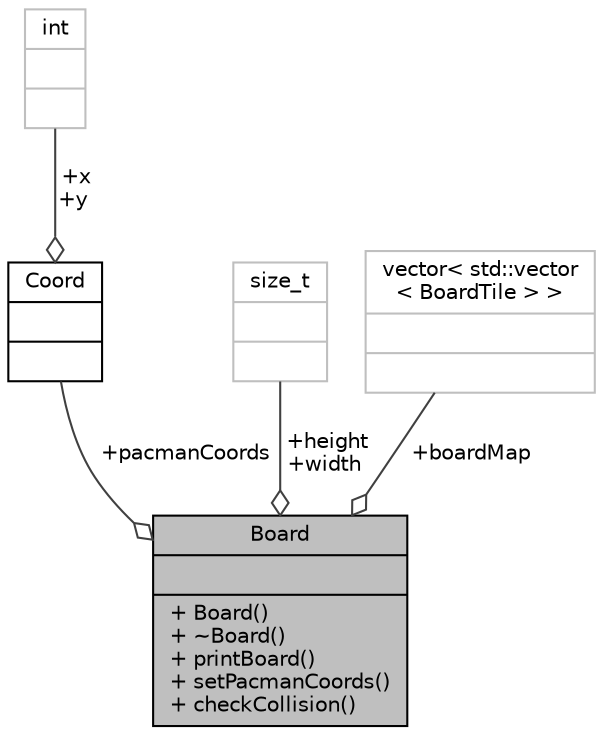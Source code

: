 digraph "Board"
{
 // LATEX_PDF_SIZE
  edge [fontname="Helvetica",fontsize="10",labelfontname="Helvetica",labelfontsize="10"];
  node [fontname="Helvetica",fontsize="10",shape=record];
  Node1 [label="{Board\n||+ Board()\l+ ~Board()\l+ printBoard()\l+ setPacmanCoords()\l+ checkCollision()\l}",height=0.2,width=0.4,color="black", fillcolor="grey75", style="filled", fontcolor="black",tooltip="The Board class represents the game board."];
  Node2 -> Node1 [color="grey25",fontsize="10",style="solid",label=" +pacmanCoords" ,arrowhead="odiamond",fontname="Helvetica"];
  Node2 [label="{Coord\n||}",height=0.2,width=0.4,color="black", fillcolor="white", style="filled",URL="$structCoord.html",tooltip="The Coord struct represents a coordinate in 2D space."];
  Node3 -> Node2 [color="grey25",fontsize="10",style="solid",label=" +x\n+y" ,arrowhead="odiamond",fontname="Helvetica"];
  Node3 [label="{int\n||}",height=0.2,width=0.4,color="grey75", fillcolor="white", style="filled",tooltip=" "];
  Node4 -> Node1 [color="grey25",fontsize="10",style="solid",label=" +height\n+width" ,arrowhead="odiamond",fontname="Helvetica"];
  Node4 [label="{size_t\n||}",height=0.2,width=0.4,color="grey75", fillcolor="white", style="filled",tooltip=" "];
  Node5 -> Node1 [color="grey25",fontsize="10",style="solid",label=" +boardMap" ,arrowhead="odiamond",fontname="Helvetica"];
  Node5 [label="{vector\< std::vector\l\< BoardTile \> \>\n||}",height=0.2,width=0.4,color="grey75", fillcolor="white", style="filled",tooltip=" "];
}
